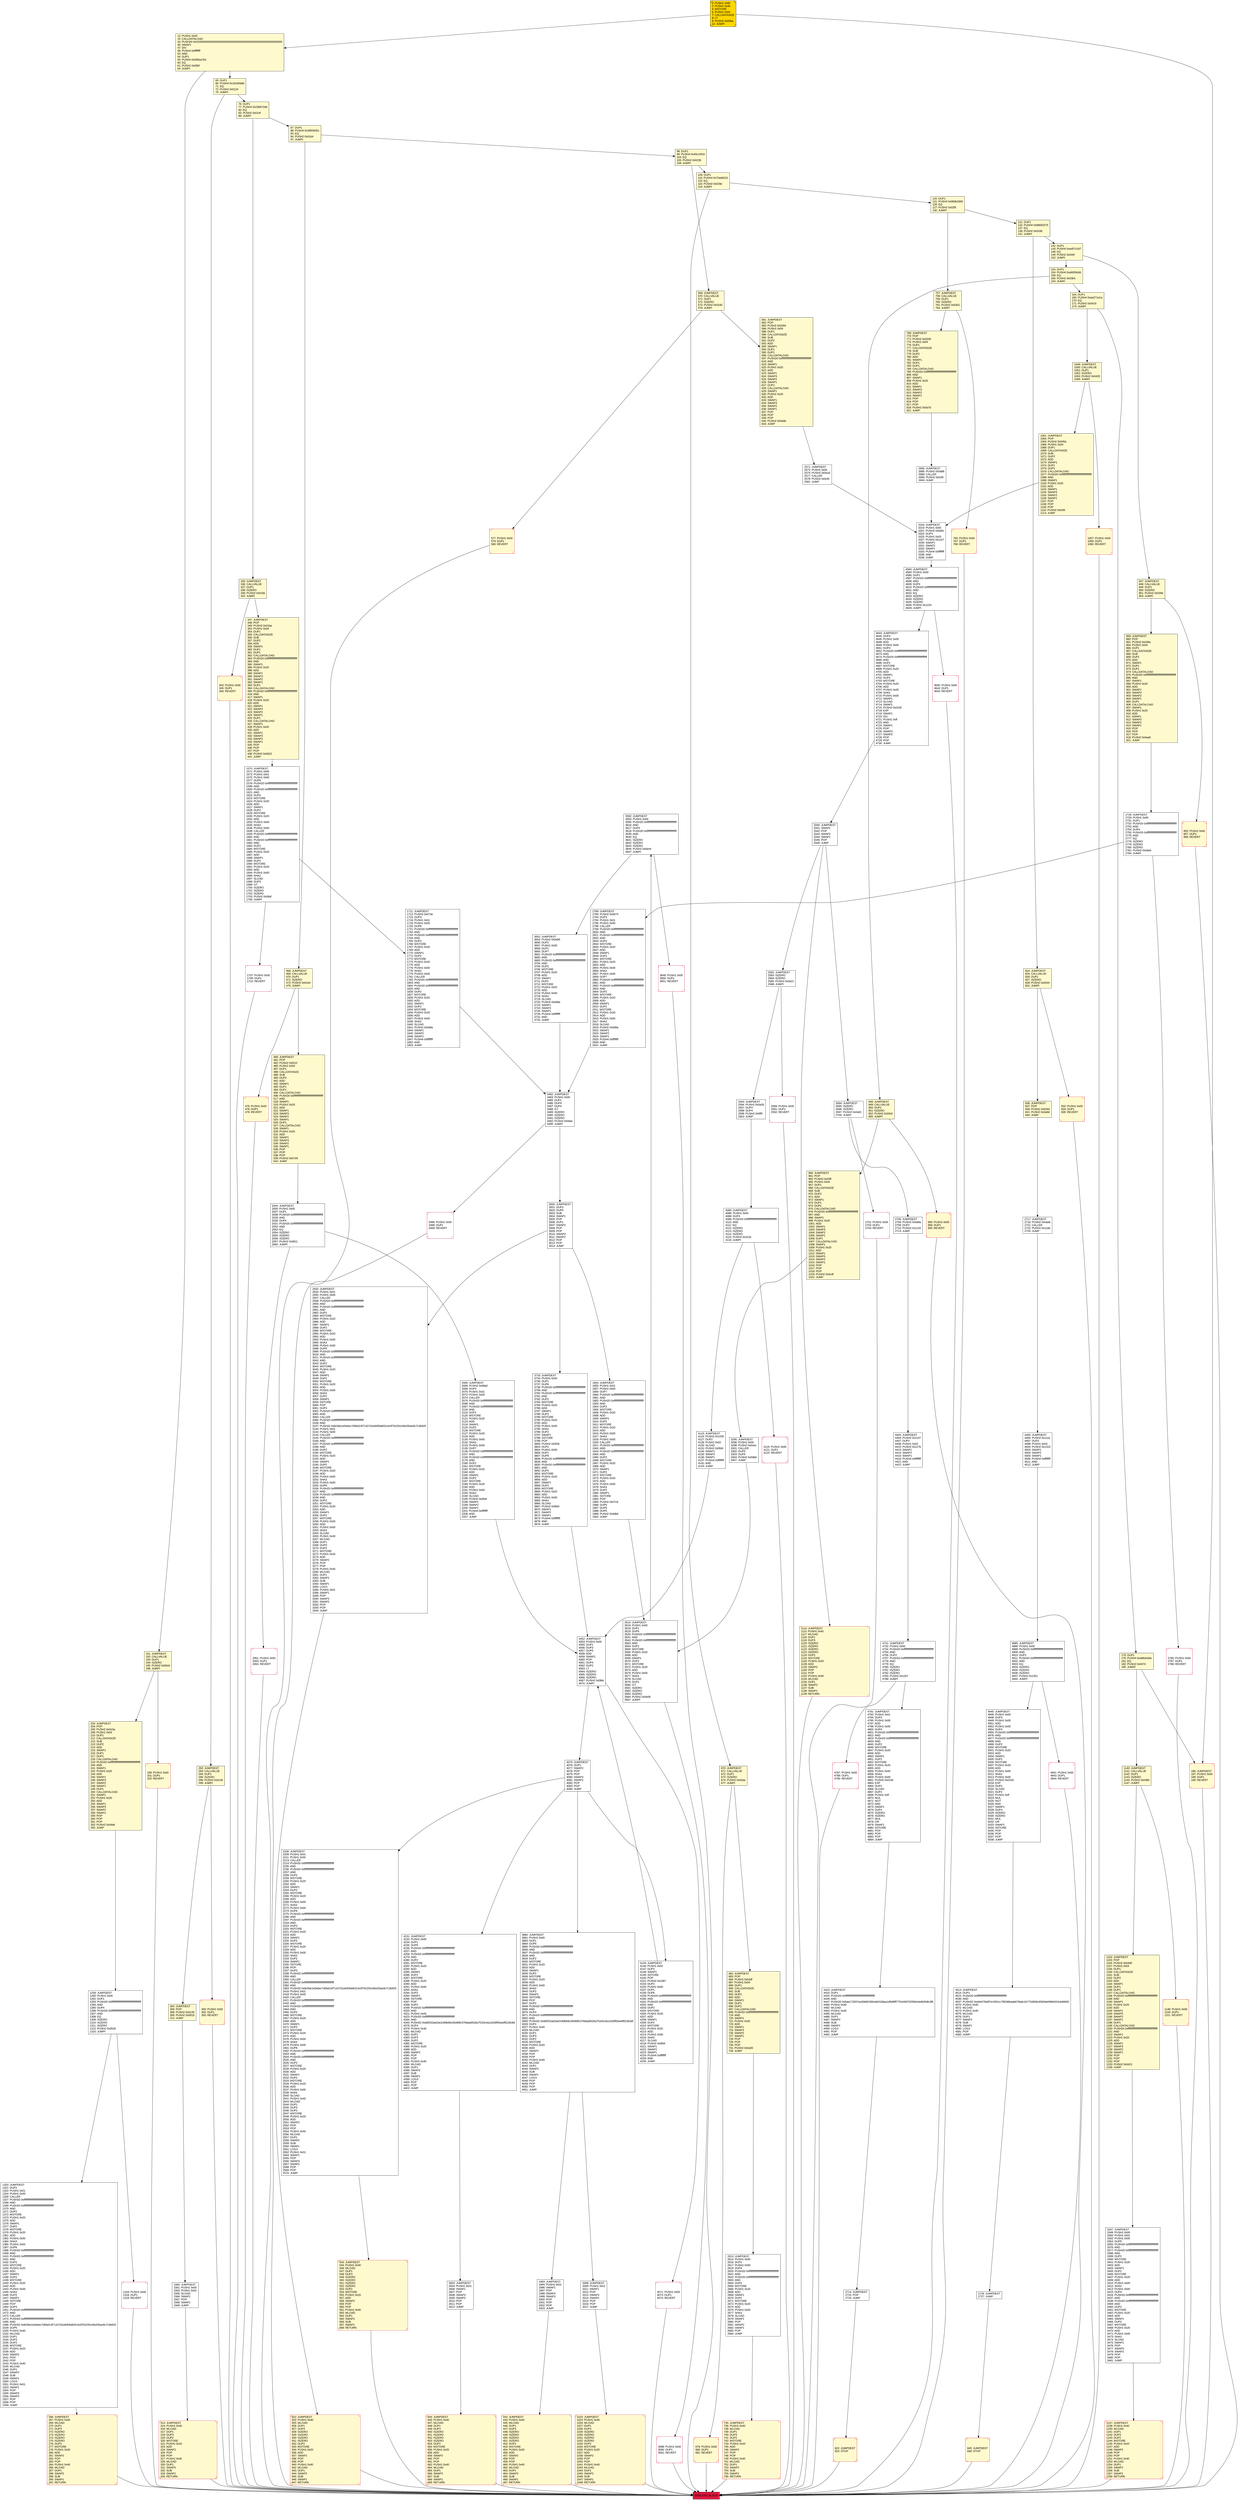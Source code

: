digraph G {
bgcolor=transparent rankdir=UD;
node [shape=box style=filled color=black fillcolor=white fontname=arial fontcolor=black];
3592 [label="3592: JUMPDEST\l3593: PUSH1 0x00\l3595: PUSH20 0xffffffffffffffffffffffffffffffffffffffff\l3616: AND\l3617: DUP3\l3618: PUSH20 0xffffffffffffffffffffffffffffffffffffffff\l3639: AND\l3640: EQ\l3641: ISZERO\l3642: ISZERO\l3643: ISZERO\l3644: PUSH2 0x0e44\l3647: JUMPI\l" ];
4144 [label="4144: JUMPDEST\l4145: PUSH1 0x02\l4147: DUP2\l4148: SWAP1\l4149: SSTORE\l4150: POP\l4151: PUSH2 0x1087\l4154: DUP2\l4155: PUSH1 0x00\l4157: DUP1\l4158: DUP6\l4159: PUSH20 0xffffffffffffffffffffffffffffffffffffffff\l4180: AND\l4181: PUSH20 0xffffffffffffffffffffffffffffffffffffffff\l4202: AND\l4203: DUP2\l4204: MSTORE\l4205: PUSH1 0x20\l4207: ADD\l4208: SWAP1\l4209: DUP2\l4210: MSTORE\l4211: PUSH1 0x20\l4213: ADD\l4214: PUSH1 0x00\l4216: SHA3\l4217: SLOAD\l4218: PUSH2 0x0fd4\l4221: SWAP1\l4222: SWAP2\l4223: SWAP1\l4224: PUSH4 0xffffffff\l4229: AND\l4230: JUMP\l" ];
2004 [label="2004: JUMPDEST\l2005: PUSH1 0x00\l2007: DUP1\l2008: PUSH20 0xffffffffffffffffffffffffffffffffffffffff\l2029: AND\l2030: DUP4\l2031: PUSH20 0xffffffffffffffffffffffffffffffffffffffff\l2052: AND\l2053: EQ\l2054: ISZERO\l2055: ISZERO\l2056: ISZERO\l2057: PUSH2 0x0811\l2060: JUMPI\l" ];
131 [label="131: DUP1\l132: PUSH4 0x98650275\l137: EQ\l138: PUSH2 0x0338\l141: JUMPI\l" fillcolor=lemonchiffon ];
678 [label="678: PUSH1 0x00\l680: DUP1\l681: REVERT\l" fillcolor=lemonchiffon shape=Msquare color=crimson ];
3652 [label="3652: JUMPDEST\l3653: PUSH2 0x0e95\l3656: DUP2\l3657: PUSH1 0x00\l3659: DUP1\l3660: DUP7\l3661: PUSH20 0xffffffffffffffffffffffffffffffffffffffff\l3682: AND\l3683: PUSH20 0xffffffffffffffffffffffffffffffffffffffff\l3704: AND\l3705: DUP2\l3706: MSTORE\l3707: PUSH1 0x20\l3709: ADD\l3710: SWAP1\l3711: DUP2\l3712: MSTORE\l3713: PUSH1 0x20\l3715: ADD\l3716: PUSH1 0x00\l3718: SHA3\l3719: SLOAD\l3720: PUSH2 0x0d9a\l3723: SWAP1\l3724: SWAP2\l3725: SWAP1\l3726: PUSH4 0xffffffff\l3731: AND\l3732: JUMP\l" ];
3496 [label="3496: PUSH1 0x00\l3498: DUP1\l3499: REVERT\l" shape=Msquare color=crimson ];
1707 [label="1707: PUSH1 0x00\l1709: DUP1\l1710: REVERT\l" shape=Msquare color=crimson ];
480 [label="480: JUMPDEST\l481: POP\l482: PUSH2 0x021f\l485: PUSH1 0x04\l487: DUP1\l488: CALLDATASIZE\l489: SUB\l490: DUP2\l491: ADD\l492: SWAP1\l493: DUP1\l494: DUP1\l495: CALLDATALOAD\l496: PUSH20 0xffffffffffffffffffffffffffffffffffffffff\l517: AND\l518: SWAP1\l519: PUSH1 0x20\l521: ADD\l522: SWAP1\l523: SWAP3\l524: SWAP2\l525: SWAP1\l526: DUP1\l527: CALLDATALOAD\l528: SWAP1\l529: PUSH1 0x20\l531: ADD\l532: SWAP1\l533: SWAP3\l534: SWAP2\l535: SWAP1\l536: POP\l537: POP\l538: POP\l539: PUSH2 0x07d4\l542: JUMP\l" fillcolor=lemonchiffon ];
4787 [label="4787: PUSH1 0x00\l4789: DUP1\l4790: REVERT\l" shape=Msquare color=crimson ];
569 [label="569: JUMPDEST\l570: CALLVALUE\l571: DUP1\l572: ISZERO\l573: PUSH2 0x0245\l576: JUMPI\l" fillcolor=lemonchiffon ];
142 [label="142: DUP1\l143: PUSH4 0xa457c2d7\l148: EQ\l149: PUSH2 0x034f\l152: JUMPI\l" fillcolor=lemonchiffon ];
956 [label="956: PUSH1 0x00\l958: DUP1\l959: REVERT\l" fillcolor=lemonchiffon shape=Msquare color=crimson ];
4493 [label="4493: JUMPDEST\l4494: PUSH2 0x11a1\l4497: DUP2\l4498: PUSH1 0x03\l4500: PUSH2 0x1315\l4503: SWAP1\l4504: SWAP2\l4505: SWAP1\l4506: PUSH4 0xffffffff\l4511: AND\l4512: JUMP\l" ];
109 [label="109: DUP1\l110: PUSH4 0x70a08231\l115: EQ\l116: PUSH2 0x029e\l119: JUMPI\l" fillcolor=lemonchiffon ];
543 [label="543: JUMPDEST\l544: PUSH1 0x40\l546: MLOAD\l547: DUP1\l548: DUP3\l549: ISZERO\l550: ISZERO\l551: ISZERO\l552: ISZERO\l553: DUP2\l554: MSTORE\l555: PUSH1 0x20\l557: ADD\l558: SWAP2\l559: POP\l560: POP\l561: PUSH1 0x40\l563: MLOAD\l564: DUP1\l565: SWAP2\l566: SUB\l567: SWAP1\l568: RETURN\l" fillcolor=lemonchiffon shape=Msquare color=crimson ];
4513 [label="4513: JUMPDEST\l4514: DUP1\l4515: PUSH20 0xffffffffffffffffffffffffffffffffffffffff\l4536: AND\l4537: PUSH32 0xe94479a9f7e1952cc78f2d6baab678adc1b772d936c6583def489e524cb66692\l4570: PUSH1 0x40\l4572: MLOAD\l4573: PUSH1 0x40\l4575: MLOAD\l4576: DUP1\l4577: SWAP2\l4578: SUB\l4579: SWAP1\l4580: LOG2\l4581: POP\l4582: JUMP\l" ];
13 [label="13: PUSH1 0x00\l15: CALLDATALOAD\l16: PUSH29 0x0100000000000000000000000000000000000000000000000000000000\l46: SWAP1\l47: DIV\l48: PUSH4 0xffffffff\l53: AND\l54: DUP1\l55: PUSH4 0x095ea7b3\l60: EQ\l61: PUSH2 0x00bf\l64: JUMPI\l" fillcolor=lemonchiffon ];
120 [label="120: DUP1\l121: PUSH4 0x983b2d56\l126: EQ\l127: PUSH2 0x02f5\l130: JUMPI\l" fillcolor=lemonchiffon ];
2701 [label="2701: PUSH1 0x00\l2703: DUP1\l2704: REVERT\l" shape=Msquare color=crimson ];
3295 [label="3295: JUMPDEST\l3296: PUSH1 0x00\l3298: PUSH2 0x0cec\l3301: CALLER\l3302: DUP5\l3303: DUP5\l3304: PUSH2 0x0dbb\l3307: JUMP\l" ];
4731 [label="4731: JUMPDEST\l4732: PUSH1 0x00\l4734: PUSH20 0xffffffffffffffffffffffffffffffffffffffff\l4755: AND\l4756: DUP2\l4757: PUSH20 0xffffffffffffffffffffffffffffffffffffffff\l4778: AND\l4779: EQ\l4780: ISZERO\l4781: ISZERO\l4782: ISZERO\l4783: PUSH2 0x12b7\l4786: JUMPI\l" ];
847 [label="847: JUMPDEST\l848: CALLVALUE\l849: DUP1\l850: ISZERO\l851: PUSH2 0x035b\l854: JUMPI\l" fillcolor=lemonchiffon ];
2065 [label="2065: JUMPDEST\l2066: PUSH2 0x08a0\l2069: DUP3\l2070: PUSH1 0x01\l2072: PUSH1 0x00\l2074: CALLER\l2075: PUSH20 0xffffffffffffffffffffffffffffffffffffffff\l2096: AND\l2097: PUSH20 0xffffffffffffffffffffffffffffffffffffffff\l2118: AND\l2119: DUP2\l2120: MSTORE\l2121: PUSH1 0x20\l2123: ADD\l2124: SWAP1\l2125: DUP2\l2126: MSTORE\l2127: PUSH1 0x20\l2129: ADD\l2130: PUSH1 0x00\l2132: SHA3\l2133: PUSH1 0x00\l2135: DUP7\l2136: PUSH20 0xffffffffffffffffffffffffffffffffffffffff\l2157: AND\l2158: PUSH20 0xffffffffffffffffffffffffffffffffffffffff\l2179: AND\l2180: DUP2\l2181: MSTORE\l2182: PUSH1 0x20\l2184: ADD\l2185: SWAP1\l2186: DUP2\l2187: MSTORE\l2188: PUSH1 0x20\l2190: ADD\l2191: PUSH1 0x00\l2193: SHA3\l2194: SLOAD\l2195: PUSH2 0x0fd4\l2198: SWAP1\l2199: SWAP2\l2200: SWAP1\l2201: PUSH4 0xffffffff\l2206: AND\l2207: JUMP\l" ];
4423 [label="4423: JUMPDEST\l4424: DUP1\l4425: PUSH20 0xffffffffffffffffffffffffffffffffffffffff\l4446: AND\l4447: PUSH32 0x6ae172837ea30b801fbfcdd4108aa1d5bf8ff775444fd70256b44e6bf3dfc3f6\l4480: PUSH1 0x40\l4482: MLOAD\l4483: PUSH1 0x40\l4485: MLOAD\l4486: DUP1\l4487: SWAP2\l4488: SUB\l4489: SWAP1\l4490: LOG2\l4491: POP\l4492: JUMP\l" ];
1140 [label="1140: JUMPDEST\l1141: CALLVALUE\l1142: DUP1\l1143: ISZERO\l1144: PUSH2 0x0480\l1147: JUMPI\l" fillcolor=lemonchiffon ];
1711 [label="1711: JUMPDEST\l1712: PUSH2 0x073e\l1715: DUP3\l1716: PUSH1 0x01\l1718: PUSH1 0x00\l1720: DUP8\l1721: PUSH20 0xffffffffffffffffffffffffffffffffffffffff\l1742: AND\l1743: PUSH20 0xffffffffffffffffffffffffffffffffffffffff\l1764: AND\l1765: DUP2\l1766: MSTORE\l1767: PUSH1 0x20\l1769: ADD\l1770: SWAP1\l1771: DUP2\l1772: MSTORE\l1773: PUSH1 0x20\l1775: ADD\l1776: PUSH1 0x00\l1778: SHA3\l1779: PUSH1 0x00\l1781: CALLER\l1782: PUSH20 0xffffffffffffffffffffffffffffffffffffffff\l1803: AND\l1804: PUSH20 0xffffffffffffffffffffffffffffffffffffffff\l1825: AND\l1826: DUP2\l1827: MSTORE\l1828: PUSH1 0x20\l1830: ADD\l1831: SWAP1\l1832: DUP2\l1833: MSTORE\l1834: PUSH1 0x20\l1836: ADD\l1837: PUSH1 0x00\l1839: SHA3\l1840: SLOAD\l1841: PUSH2 0x0d9a\l1844: SWAP1\l1845: SWAP2\l1846: SWAP1\l1847: PUSH4 0xffffffff\l1852: AND\l1853: JUMP\l" ];
836 [label="836: JUMPDEST\l837: POP\l838: PUSH2 0x034d\l841: PUSH2 0x0a9d\l844: JUMP\l" fillcolor=lemonchiffon ];
266 [label="266: JUMPDEST\l267: PUSH1 0x40\l269: MLOAD\l270: DUP1\l271: DUP3\l272: ISZERO\l273: ISZERO\l274: ISZERO\l275: ISZERO\l276: DUP2\l277: MSTORE\l278: PUSH1 0x20\l280: ADD\l281: SWAP2\l282: POP\l283: POP\l284: PUSH1 0x40\l286: MLOAD\l287: DUP1\l288: SWAP2\l289: SUB\l290: SWAP1\l291: RETURN\l" fillcolor=lemonchiffon shape=Msquare color=crimson ];
581 [label="581: JUMPDEST\l582: POP\l583: PUSH2 0x0284\l586: PUSH1 0x04\l588: DUP1\l589: CALLDATASIZE\l590: SUB\l591: DUP2\l592: ADD\l593: SWAP1\l594: DUP1\l595: DUP1\l596: CALLDATALOAD\l597: PUSH20 0xffffffffffffffffffffffffffffffffffffffff\l618: AND\l619: SWAP1\l620: PUSH1 0x20\l622: ADD\l623: SWAP1\l624: SWAP3\l625: SWAP2\l626: SWAP1\l627: DUP1\l628: CALLDATALOAD\l629: SWAP1\l630: PUSH1 0x20\l632: ADD\l633: SWAP1\l634: SWAP3\l635: SWAP2\l636: SWAP1\l637: POP\l638: POP\l639: POP\l640: PUSH2 0x0a0b\l643: JUMP\l" fillcolor=lemonchiffon ];
76 [label="76: DUP1\l77: PUSH4 0x23b872dd\l82: EQ\l83: PUSH2 0x014f\l86: JUMPI\l" fillcolor=lemonchiffon ];
191 [label="191: JUMPDEST\l192: CALLVALUE\l193: DUP1\l194: ISZERO\l195: PUSH2 0x00cb\l198: JUMPI\l" fillcolor=lemonchiffon ];
4403 [label="4403: JUMPDEST\l4404: PUSH2 0x1147\l4407: DUP2\l4408: PUSH1 0x03\l4410: PUSH2 0x127b\l4413: SWAP1\l4414: SWAP2\l4415: SWAP1\l4416: PUSH4 0xffffffff\l4421: AND\l4422: JUMP\l" ];
2728 [label="2728: JUMPDEST\l2729: PUSH1 0x00\l2731: DUP1\l2732: PUSH20 0xffffffffffffffffffffffffffffffffffffffff\l2753: AND\l2754: DUP4\l2755: PUSH20 0xffffffffffffffffffffffffffffffffffffffff\l2776: AND\l2777: EQ\l2778: ISZERO\l2779: ISZERO\l2780: ISZERO\l2781: PUSH2 0x0ae5\l2784: JUMPI\l" ];
87 [label="87: DUP1\l88: PUSH4 0x39509351\l93: EQ\l94: PUSH2 0x01d4\l97: JUMPI\l" fillcolor=lemonchiffon ];
960 [label="960: JUMPDEST\l961: POP\l962: PUSH2 0x03ff\l965: PUSH1 0x04\l967: DUP1\l968: CALLDATASIZE\l969: SUB\l970: DUP2\l971: ADD\l972: SWAP1\l973: DUP1\l974: DUP1\l975: CALLDATALOAD\l976: PUSH20 0xffffffffffffffffffffffffffffffffffffffff\l997: AND\l998: SWAP1\l999: PUSH1 0x20\l1001: ADD\l1002: SWAP1\l1003: SWAP3\l1004: SWAP2\l1005: SWAP1\l1006: DUP1\l1007: CALLDATALOAD\l1008: SWAP1\l1009: PUSH1 0x20\l1011: ADD\l1012: SWAP1\l1013: SWAP3\l1014: SWAP2\l1015: SWAP1\l1016: POP\l1017: POP\l1018: POP\l1019: PUSH2 0x0cdf\l1022: JUMP\l" fillcolor=lemonchiffon ];
335 [label="335: JUMPDEST\l336: CALLVALUE\l337: DUP1\l338: ISZERO\l339: PUSH2 0x015b\l342: JUMPI\l" fillcolor=lemonchiffon ];
2785 [label="2785: PUSH1 0x00\l2787: DUP1\l2788: REVERT\l" shape=Msquare color=crimson ];
3318 [label="3318: JUMPDEST\l3319: PUSH1 0x00\l3321: PUSH2 0x0d0c\l3324: DUP3\l3325: PUSH1 0x03\l3327: PUSH2 0x11e7\l3330: SWAP1\l3331: SWAP2\l3332: SWAP1\l3333: PUSH4 0xffffffff\l3338: AND\l3339: JUMP\l" ];
4071 [label="4071: PUSH1 0x00\l4073: DUP1\l4074: REVERT\l" shape=Msquare color=crimson ];
824 [label="824: JUMPDEST\l825: CALLVALUE\l826: DUP1\l827: ISZERO\l828: PUSH2 0x0344\l831: JUMPI\l" fillcolor=lemonchiffon ];
3308 [label="3308: JUMPDEST\l3309: PUSH1 0x01\l3311: SWAP1\l3312: POP\l3313: SWAP3\l3314: SWAP2\l3315: POP\l3316: POP\l3317: JUMP\l" ];
948 [label="948: JUMPDEST\l949: CALLVALUE\l950: DUP1\l951: ISZERO\l952: PUSH2 0x03c0\l955: JUMPI\l" fillcolor=lemonchiffon ];
4791 [label="4791: JUMPDEST\l4792: PUSH1 0x01\l4794: DUP3\l4795: PUSH1 0x00\l4797: ADD\l4798: PUSH1 0x00\l4800: DUP4\l4801: PUSH20 0xffffffffffffffffffffffffffffffffffffffff\l4822: AND\l4823: PUSH20 0xffffffffffffffffffffffffffffffffffffffff\l4844: AND\l4845: DUP2\l4846: MSTORE\l4847: PUSH1 0x20\l4849: ADD\l4850: SWAP1\l4851: DUP2\l4852: MSTORE\l4853: PUSH1 0x20\l4855: ADD\l4856: PUSH1 0x00\l4858: SHA3\l4859: PUSH1 0x00\l4861: PUSH2 0x0100\l4864: EXP\l4865: DUP2\l4866: SLOAD\l4867: DUP2\l4868: PUSH1 0xff\l4870: MUL\l4871: NOT\l4872: AND\l4873: SWAP1\l4874: DUP4\l4875: ISZERO\l4876: ISZERO\l4877: MUL\l4878: OR\l4879: SWAP1\l4880: SSTORE\l4881: POP\l4882: POP\l4883: POP\l4884: JUMP\l" ];
2789 [label="2789: JUMPDEST\l2790: PUSH2 0x0b74\l2793: DUP3\l2794: PUSH1 0x01\l2796: PUSH1 0x00\l2798: CALLER\l2799: PUSH20 0xffffffffffffffffffffffffffffffffffffffff\l2820: AND\l2821: PUSH20 0xffffffffffffffffffffffffffffffffffffffff\l2842: AND\l2843: DUP2\l2844: MSTORE\l2845: PUSH1 0x20\l2847: ADD\l2848: SWAP1\l2849: DUP2\l2850: MSTORE\l2851: PUSH1 0x20\l2853: ADD\l2854: PUSH1 0x00\l2856: SHA3\l2857: PUSH1 0x00\l2859: DUP7\l2860: PUSH20 0xffffffffffffffffffffffffffffffffffffffff\l2881: AND\l2882: PUSH20 0xffffffffffffffffffffffffffffffffffffffff\l2903: AND\l2904: DUP2\l2905: MSTORE\l2906: PUSH1 0x20\l2908: ADD\l2909: SWAP1\l2910: DUP2\l2911: MSTORE\l2912: PUSH1 0x20\l2914: ADD\l2915: PUSH1 0x00\l2917: SHA3\l2918: SLOAD\l2919: PUSH2 0x0d9a\l2922: SWAP1\l2923: SWAP2\l2924: SWAP1\l2925: PUSH4 0xffffffff\l2930: AND\l2931: JUMP\l" ];
765 [label="765: PUSH1 0x00\l767: DUP1\l768: REVERT\l" fillcolor=lemonchiffon shape=Msquare color=crimson ];
4123 [label="4123: JUMPDEST\l4124: PUSH2 0x1030\l4127: DUP2\l4128: PUSH1 0x02\l4130: SLOAD\l4131: PUSH2 0x0fd4\l4134: SWAP1\l4135: SWAP2\l4136: SWAP1\l4137: PUSH4 0xffffffff\l4142: AND\l4143: JUMP\l" ];
3482 [label="3482: JUMPDEST\l3483: PUSH1 0x00\l3485: DUP1\l3486: DUP4\l3487: DUP4\l3488: GT\l3489: ISZERO\l3490: ISZERO\l3491: ISZERO\l3492: PUSH2 0x0dac\l3495: JUMPI\l" ];
4085 [label="4085: JUMPDEST\l4086: PUSH1 0x00\l4088: DUP3\l4089: PUSH20 0xffffffffffffffffffffffffffffffffffffffff\l4110: AND\l4111: EQ\l4112: ISZERO\l4113: ISZERO\l4114: ISZERO\l4115: PUSH2 0x101b\l4118: JUMPI\l" ];
2208 [label="2208: JUMPDEST\l2209: PUSH1 0x01\l2211: PUSH1 0x00\l2213: CALLER\l2214: PUSH20 0xffffffffffffffffffffffffffffffffffffffff\l2235: AND\l2236: PUSH20 0xffffffffffffffffffffffffffffffffffffffff\l2257: AND\l2258: DUP2\l2259: MSTORE\l2260: PUSH1 0x20\l2262: ADD\l2263: SWAP1\l2264: DUP2\l2265: MSTORE\l2266: PUSH1 0x20\l2268: ADD\l2269: PUSH1 0x00\l2271: SHA3\l2272: PUSH1 0x00\l2274: DUP6\l2275: PUSH20 0xffffffffffffffffffffffffffffffffffffffff\l2296: AND\l2297: PUSH20 0xffffffffffffffffffffffffffffffffffffffff\l2318: AND\l2319: DUP2\l2320: MSTORE\l2321: PUSH1 0x20\l2323: ADD\l2324: SWAP1\l2325: DUP2\l2326: MSTORE\l2327: PUSH1 0x20\l2329: ADD\l2330: PUSH1 0x00\l2332: SHA3\l2333: DUP2\l2334: SWAP1\l2335: SSTORE\l2336: POP\l2337: DUP3\l2338: PUSH20 0xffffffffffffffffffffffffffffffffffffffff\l2359: AND\l2360: CALLER\l2361: PUSH20 0xffffffffffffffffffffffffffffffffffffffff\l2382: AND\l2383: PUSH32 0x8c5be1e5ebec7d5bd14f71427d1e84f3dd0314c0f7b2291e5b200ac8c7c3b925\l2416: PUSH1 0x01\l2418: PUSH1 0x00\l2420: CALLER\l2421: PUSH20 0xffffffffffffffffffffffffffffffffffffffff\l2442: AND\l2443: PUSH20 0xffffffffffffffffffffffffffffffffffffffff\l2464: AND\l2465: DUP2\l2466: MSTORE\l2467: PUSH1 0x20\l2469: ADD\l2470: SWAP1\l2471: DUP2\l2472: MSTORE\l2473: PUSH1 0x20\l2475: ADD\l2476: PUSH1 0x00\l2478: SHA3\l2479: PUSH1 0x00\l2481: DUP8\l2482: PUSH20 0xffffffffffffffffffffffffffffffffffffffff\l2503: AND\l2504: PUSH20 0xffffffffffffffffffffffffffffffffffffffff\l2525: AND\l2526: DUP2\l2527: MSTORE\l2528: PUSH1 0x20\l2530: ADD\l2531: SWAP1\l2532: DUP2\l2533: MSTORE\l2534: PUSH1 0x20\l2536: ADD\l2537: PUSH1 0x00\l2539: SHA3\l2540: SLOAD\l2541: PUSH1 0x40\l2543: MLOAD\l2544: DUP1\l2545: DUP3\l2546: DUP2\l2547: MSTORE\l2548: PUSH1 0x20\l2550: ADD\l2551: SWAP2\l2552: POP\l2553: POP\l2554: PUSH1 0x40\l2556: MLOAD\l2557: DUP1\l2558: SWAP2\l2559: SUB\l2560: SWAP1\l2561: LOG3\l2562: PUSH1 0x01\l2564: SWAP1\l2565: POP\l2566: SWAP3\l2567: SWAP2\l2568: POP\l2569: POP\l2570: JUMP\l" ];
199 [label="199: PUSH1 0x00\l201: DUP1\l202: REVERT\l" fillcolor=lemonchiffon shape=Msquare color=crimson ];
1114 [label="1114: JUMPDEST\l1115: PUSH1 0x40\l1117: MLOAD\l1118: DUP1\l1119: DUP3\l1120: ISZERO\l1121: ISZERO\l1122: ISZERO\l1123: ISZERO\l1124: DUP2\l1125: MSTORE\l1126: PUSH1 0x20\l1128: ADD\l1129: SWAP2\l1130: POP\l1131: POP\l1132: PUSH1 0x40\l1134: MLOAD\l1135: DUP1\l1136: SWAP2\l1137: SUB\l1138: SWAP1\l1139: RETURN\l" fillcolor=lemonchiffon shape=Msquare color=crimson ];
1237 [label="1237: JUMPDEST\l1238: PUSH1 0x40\l1240: MLOAD\l1241: DUP1\l1242: DUP3\l1243: DUP2\l1244: MSTORE\l1245: PUSH1 0x20\l1247: ADD\l1248: SWAP2\l1249: POP\l1250: POP\l1251: PUSH1 0x40\l1253: MLOAD\l1254: DUP1\l1255: SWAP2\l1256: SUB\l1257: SWAP1\l1258: RETURN\l" fillcolor=lemonchiffon shape=Msquare color=crimson ];
682 [label="682: JUMPDEST\l683: POP\l684: PUSH2 0x02df\l687: PUSH1 0x04\l689: DUP1\l690: CALLDATASIZE\l691: SUB\l692: DUP2\l693: ADD\l694: SWAP1\l695: DUP1\l696: DUP1\l697: CALLDATALOAD\l698: PUSH20 0xffffffffffffffffffffffffffffffffffffffff\l719: AND\l720: SWAP1\l721: PUSH1 0x20\l723: ADD\l724: SWAP1\l725: SWAP3\l726: SWAP2\l727: SWAP1\l728: POP\l729: POP\l730: POP\l731: PUSH2 0x0a35\l734: JUMP\l" fillcolor=lemonchiffon ];
735 [label="735: JUMPDEST\l736: PUSH1 0x40\l738: MLOAD\l739: DUP1\l740: DUP3\l741: DUP2\l742: MSTORE\l743: PUSH1 0x20\l745: ADD\l746: SWAP2\l747: POP\l748: POP\l749: PUSH1 0x40\l751: MLOAD\l752: DUP1\l753: SWAP2\l754: SUB\l755: SWAP1\l756: RETURN\l" fillcolor=lemonchiffon shape=Msquare color=crimson ];
2694 [label="2694: JUMPDEST\l2695: ISZERO\l2696: ISZERO\l2697: PUSH2 0x0a91\l2700: JUMPI\l" ];
3733 [label="3733: JUMPDEST\l3734: PUSH1 0x00\l3736: DUP1\l3737: DUP6\l3738: PUSH20 0xffffffffffffffffffffffffffffffffffffffff\l3759: AND\l3760: PUSH20 0xffffffffffffffffffffffffffffffffffffffff\l3781: AND\l3782: DUP2\l3783: MSTORE\l3784: PUSH1 0x20\l3786: ADD\l3787: SWAP1\l3788: DUP2\l3789: MSTORE\l3790: PUSH1 0x20\l3792: ADD\l3793: PUSH1 0x00\l3795: SHA3\l3796: DUP2\l3797: SWAP1\l3798: SSTORE\l3799: POP\l3800: PUSH2 0x0f28\l3803: DUP2\l3804: PUSH1 0x00\l3806: DUP1\l3807: DUP6\l3808: PUSH20 0xffffffffffffffffffffffffffffffffffffffff\l3829: AND\l3830: PUSH20 0xffffffffffffffffffffffffffffffffffffffff\l3851: AND\l3852: DUP2\l3853: MSTORE\l3854: PUSH1 0x20\l3856: ADD\l3857: SWAP1\l3858: DUP2\l3859: MSTORE\l3860: PUSH1 0x20\l3862: ADD\l3863: PUSH1 0x00\l3865: SHA3\l3866: SLOAD\l3867: PUSH2 0x0fd4\l3870: SWAP1\l3871: SWAP2\l3872: SWAP1\l3873: PUSH4 0xffffffff\l3878: AND\l3879: JUMP\l" ];
4945 [label="4945: JUMPDEST\l4946: PUSH1 0x00\l4948: DUP3\l4949: PUSH1 0x00\l4951: ADD\l4952: PUSH1 0x00\l4954: DUP4\l4955: PUSH20 0xffffffffffffffffffffffffffffffffffffffff\l4976: AND\l4977: PUSH20 0xffffffffffffffffffffffffffffffffffffffff\l4998: AND\l4999: DUP2\l5000: MSTORE\l5001: PUSH1 0x20\l5003: ADD\l5004: SWAP1\l5005: DUP2\l5006: MSTORE\l5007: PUSH1 0x20\l5009: ADD\l5010: PUSH1 0x00\l5012: SHA3\l5013: PUSH1 0x00\l5015: PUSH2 0x0100\l5018: EXP\l5019: DUP2\l5020: SLOAD\l5021: DUP2\l5022: PUSH1 0xff\l5024: MUL\l5025: NOT\l5026: AND\l5027: SWAP1\l5028: DUP4\l5029: ISZERO\l5030: ISZERO\l5031: MUL\l5032: OR\l5033: SWAP1\l5034: SSTORE\l5035: POP\l5036: POP\l5037: POP\l5038: JUMP\l" ];
2571 [label="2571: JUMPDEST\l2572: PUSH1 0x00\l2574: PUSH2 0x0a16\l2577: CALLER\l2578: PUSH2 0x0cf6\l2581: JUMP\l" ];
65 [label="65: DUP1\l66: PUSH4 0x18160ddd\l71: EQ\l72: PUSH2 0x0124\l75: JUMPI\l" fillcolor=lemonchiffon ];
2582 [label="2582: JUMPDEST\l2583: ISZERO\l2584: ISZERO\l2585: PUSH2 0x0a21\l2588: JUMPI\l" ];
4231 [label="4231: JUMPDEST\l4232: PUSH1 0x00\l4234: DUP1\l4235: DUP5\l4236: PUSH20 0xffffffffffffffffffffffffffffffffffffffff\l4257: AND\l4258: PUSH20 0xffffffffffffffffffffffffffffffffffffffff\l4279: AND\l4280: DUP2\l4281: MSTORE\l4282: PUSH1 0x20\l4284: ADD\l4285: SWAP1\l4286: DUP2\l4287: MSTORE\l4288: PUSH1 0x20\l4290: ADD\l4291: PUSH1 0x00\l4293: SHA3\l4294: DUP2\l4295: SWAP1\l4296: SSTORE\l4297: POP\l4298: DUP2\l4299: PUSH20 0xffffffffffffffffffffffffffffffffffffffff\l4320: AND\l4321: PUSH1 0x00\l4323: PUSH20 0xffffffffffffffffffffffffffffffffffffffff\l4344: AND\l4345: PUSH32 0xddf252ad1be2c89b69c2b068fc378daa952ba7f163c4a11628f55a4df523b3ef\l4378: DUP4\l4379: PUSH1 0x40\l4381: MLOAD\l4382: DUP1\l4383: DUP3\l4384: DUP2\l4385: MSTORE\l4386: PUSH1 0x20\l4388: ADD\l4389: SWAP2\l4390: POP\l4391: POP\l4392: PUSH1 0x40\l4394: MLOAD\l4395: DUP1\l4396: SWAP2\l4397: SUB\l4398: SWAP1\l4399: LOG3\l4400: POP\l4401: POP\l4402: JUMP\l" ];
476 [label="476: PUSH1 0x00\l478: DUP1\l479: REVERT\l" fillcolor=lemonchiffon shape=Msquare color=crimson ];
1057 [label="1057: PUSH1 0x00\l1059: DUP1\l1060: REVERT\l" fillcolor=lemonchiffon shape=Msquare color=crimson ];
4052 [label="4052: JUMPDEST\l4053: PUSH1 0x00\l4055: DUP1\l4056: DUP3\l4057: DUP5\l4058: ADD\l4059: SWAP1\l4060: POP\l4061: DUP4\l4062: DUP2\l4063: LT\l4064: ISZERO\l4065: ISZERO\l4066: ISZERO\l4067: PUSH2 0x0feb\l4070: JUMPI\l" ];
2603 [label="2603: JUMPDEST\l2604: PUSH1 0x01\l2606: SWAP1\l2607: POP\l2608: SWAP3\l2609: SWAP2\l2610: POP\l2611: POP\l2612: JUMP\l" ];
4583 [label="4583: JUMPDEST\l4584: PUSH1 0x00\l4586: DUP1\l4587: PUSH20 0xffffffffffffffffffffffffffffffffffffffff\l4608: AND\l4609: DUP3\l4610: PUSH20 0xffffffffffffffffffffffffffffffffffffffff\l4631: AND\l4632: EQ\l4633: ISZERO\l4634: ISZERO\l4635: ISZERO\l4636: PUSH2 0x1224\l4639: JUMPI\l" ];
4640 [label="4640: PUSH1 0x00\l4642: DUP1\l4643: REVERT\l" shape=Msquare color=crimson ];
1316 [label="1316: PUSH1 0x00\l1318: DUP1\l1319: REVERT\l" shape=Msquare color=crimson ];
442 [label="442: JUMPDEST\l443: PUSH1 0x40\l445: MLOAD\l446: DUP1\l447: DUP3\l448: ISZERO\l449: ISZERO\l450: ISZERO\l451: ISZERO\l452: DUP2\l453: MSTORE\l454: PUSH1 0x20\l456: ADD\l457: SWAP2\l458: POP\l459: POP\l460: PUSH1 0x40\l462: MLOAD\l463: DUP1\l464: SWAP2\l465: SUB\l466: SWAP1\l467: RETURN\l" fillcolor=lemonchiffon shape=Msquare color=crimson ];
4075 [label="4075: JUMPDEST\l4076: DUP1\l4077: SWAP2\l4078: POP\l4079: POP\l4080: SWAP3\l4081: SWAP2\l4082: POP\l4083: POP\l4084: JUMP\l" ];
769 [label="769: JUMPDEST\l770: POP\l771: PUSH2 0x0336\l774: PUSH1 0x04\l776: DUP1\l777: CALLDATASIZE\l778: SUB\l779: DUP2\l780: ADD\l781: SWAP1\l782: DUP1\l783: DUP1\l784: CALLDATALOAD\l785: PUSH20 0xffffffffffffffffffffffffffffffffffffffff\l806: AND\l807: SWAP1\l808: PUSH1 0x20\l810: ADD\l811: SWAP1\l812: SWAP3\l813: SWAP2\l814: SWAP1\l815: POP\l816: POP\l817: POP\l818: PUSH2 0x0a7d\l821: JUMP\l" fillcolor=lemonchiffon ];
313 [label="313: JUMPDEST\l314: PUSH1 0x40\l316: MLOAD\l317: DUP1\l318: DUP3\l319: DUP2\l320: MSTORE\l321: PUSH1 0x20\l323: ADD\l324: SWAP2\l325: POP\l326: POP\l327: PUSH1 0x40\l329: MLOAD\l330: DUP1\l331: SWAP2\l332: SUB\l333: SWAP1\l334: RETURN\l" fillcolor=lemonchiffon shape=Msquare color=crimson ];
670 [label="670: JUMPDEST\l671: CALLVALUE\l672: DUP1\l673: ISZERO\l674: PUSH2 0x02aa\l677: JUMPI\l" fillcolor=lemonchiffon ];
1061 [label="1061: JUMPDEST\l1062: POP\l1063: PUSH2 0x045a\l1066: PUSH1 0x04\l1068: DUP1\l1069: CALLDATASIZE\l1070: SUB\l1071: DUP2\l1072: ADD\l1073: SWAP1\l1074: DUP1\l1075: DUP1\l1076: CALLDATALOAD\l1077: PUSH20 0xffffffffffffffffffffffffffffffffffffffff\l1098: AND\l1099: SWAP1\l1100: PUSH1 0x20\l1102: ADD\l1103: SWAP1\l1104: SWAP3\l1105: SWAP2\l1106: SWAP1\l1107: POP\l1108: POP\l1109: POP\l1110: PUSH2 0x0cf6\l1113: JUMP\l" fillcolor=lemonchiffon ];
300 [label="300: PUSH1 0x00\l302: DUP1\l303: REVERT\l" fillcolor=lemonchiffon shape=Msquare color=crimson ];
859 [label="859: JUMPDEST\l860: POP\l861: PUSH2 0x039a\l864: PUSH1 0x04\l866: DUP1\l867: CALLDATASIZE\l868: SUB\l869: DUP2\l870: ADD\l871: SWAP1\l872: DUP1\l873: DUP1\l874: CALLDATALOAD\l875: PUSH20 0xffffffffffffffffffffffffffffffffffffffff\l896: AND\l897: SWAP1\l898: PUSH1 0x20\l900: ADD\l901: SWAP1\l902: SWAP3\l903: SWAP2\l904: SWAP1\l905: DUP1\l906: CALLDATALOAD\l907: SWAP1\l908: PUSH1 0x20\l910: ADD\l911: SWAP1\l912: SWAP3\l913: SWAP2\l914: SWAP1\l915: POP\l916: POP\l917: POP\l918: PUSH2 0x0aa8\l921: JUMP\l" fillcolor=lemonchiffon ];
2726 [label="2726: JUMPDEST\l2727: JUMP\l" ];
4885 [label="4885: JUMPDEST\l4886: PUSH1 0x00\l4888: PUSH20 0xffffffffffffffffffffffffffffffffffffffff\l4909: AND\l4910: DUP2\l4911: PUSH20 0xffffffffffffffffffffffffffffffffffffffff\l4932: AND\l4933: EQ\l4934: ISZERO\l4935: ISZERO\l4936: ISZERO\l4937: PUSH2 0x1351\l4940: JUMPI\l" ];
3347 [label="3347: JUMPDEST\l3348: PUSH1 0x00\l3350: PUSH1 0x01\l3352: PUSH1 0x00\l3354: DUP5\l3355: PUSH20 0xffffffffffffffffffffffffffffffffffffffff\l3376: AND\l3377: PUSH20 0xffffffffffffffffffffffffffffffffffffffff\l3398: AND\l3399: DUP2\l3400: MSTORE\l3401: PUSH1 0x20\l3403: ADD\l3404: SWAP1\l3405: DUP2\l3406: MSTORE\l3407: PUSH1 0x20\l3409: ADD\l3410: PUSH1 0x00\l3412: SHA3\l3413: PUSH1 0x00\l3415: DUP4\l3416: PUSH20 0xffffffffffffffffffffffffffffffffffffffff\l3437: AND\l3438: PUSH20 0xffffffffffffffffffffffffffffffffffffffff\l3459: AND\l3460: DUP2\l3461: MSTORE\l3462: PUSH1 0x20\l3464: ADD\l3465: SWAP1\l3466: DUP2\l3467: MSTORE\l3468: PUSH1 0x20\l3470: ADD\l3471: PUSH1 0x00\l3473: SHA3\l3474: SLOAD\l3475: SWAP1\l3476: POP\l3477: SWAP3\l3478: SWAP2\l3479: POP\l3480: POP\l3481: JUMP\l" ];
2613 [label="2613: JUMPDEST\l2614: PUSH1 0x00\l2616: DUP1\l2617: PUSH1 0x00\l2619: DUP4\l2620: PUSH20 0xffffffffffffffffffffffffffffffffffffffff\l2641: AND\l2642: PUSH20 0xffffffffffffffffffffffffffffffffffffffff\l2663: AND\l2664: DUP2\l2665: MSTORE\l2666: PUSH1 0x20\l2668: ADD\l2669: SWAP1\l2670: DUP2\l2671: MSTORE\l2672: PUSH1 0x20\l2674: ADD\l2675: PUSH1 0x00\l2677: SHA3\l2678: SLOAD\l2679: SWAP1\l2680: POP\l2681: SWAP2\l2682: SWAP1\l2683: POP\l2684: JUMP\l" ];
98 [label="98: DUP1\l99: PUSH4 0x40c10f19\l104: EQ\l105: PUSH2 0x0239\l108: JUMPI\l" fillcolor=lemonchiffon ];
822 [label="822: JUMPDEST\l823: STOP\l" fillcolor=lemonchiffon shape=Msquare color=crimson ];
3500 [label="3500: JUMPDEST\l3501: DUP3\l3502: DUP5\l3503: SUB\l3504: SWAP1\l3505: POP\l3506: DUP1\l3507: SWAP2\l3508: POP\l3509: POP\l3510: SWAP3\l3511: SWAP2\l3512: POP\l3513: POP\l3514: JUMP\l" ];
3588 [label="3588: PUSH1 0x00\l3590: DUP1\l3591: REVERT\l" shape=Msquare color=crimson ];
922 [label="922: JUMPDEST\l923: PUSH1 0x40\l925: MLOAD\l926: DUP1\l927: DUP3\l928: ISZERO\l929: ISZERO\l930: ISZERO\l931: ISZERO\l932: DUP2\l933: MSTORE\l934: PUSH1 0x20\l936: ADD\l937: SWAP2\l938: POP\l939: POP\l940: PUSH1 0x40\l942: MLOAD\l943: DUP1\l944: SWAP2\l945: SUB\l946: SWAP1\l947: RETURN\l" fillcolor=lemonchiffon shape=Msquare color=crimson ];
3340 [label="3340: JUMPDEST\l3341: SWAP1\l3342: POP\l3343: SWAP2\l3344: SWAP1\l3345: POP\l3346: JUMP\l" ];
1320 [label="1320: JUMPDEST\l1321: DUP2\l1322: PUSH1 0x01\l1324: PUSH1 0x00\l1326: CALLER\l1327: PUSH20 0xffffffffffffffffffffffffffffffffffffffff\l1348: AND\l1349: PUSH20 0xffffffffffffffffffffffffffffffffffffffff\l1370: AND\l1371: DUP2\l1372: MSTORE\l1373: PUSH1 0x20\l1375: ADD\l1376: SWAP1\l1377: DUP2\l1378: MSTORE\l1379: PUSH1 0x20\l1381: ADD\l1382: PUSH1 0x00\l1384: SHA3\l1385: PUSH1 0x00\l1387: DUP6\l1388: PUSH20 0xffffffffffffffffffffffffffffffffffffffff\l1409: AND\l1410: PUSH20 0xffffffffffffffffffffffffffffffffffffffff\l1431: AND\l1432: DUP2\l1433: MSTORE\l1434: PUSH1 0x20\l1436: ADD\l1437: SWAP1\l1438: DUP2\l1439: MSTORE\l1440: PUSH1 0x20\l1442: ADD\l1443: PUSH1 0x00\l1445: SHA3\l1446: DUP2\l1447: SWAP1\l1448: SSTORE\l1449: POP\l1450: DUP3\l1451: PUSH20 0xffffffffffffffffffffffffffffffffffffffff\l1472: AND\l1473: CALLER\l1474: PUSH20 0xffffffffffffffffffffffffffffffffffffffff\l1495: AND\l1496: PUSH32 0x8c5be1e5ebec7d5bd14f71427d1e84f3dd0314c0f7b2291e5b200ac8c7c3b925\l1529: DUP5\l1530: PUSH1 0x40\l1532: MLOAD\l1533: DUP1\l1534: DUP3\l1535: DUP2\l1536: MSTORE\l1537: PUSH1 0x20\l1539: ADD\l1540: SWAP2\l1541: POP\l1542: POP\l1543: PUSH1 0x40\l1545: MLOAD\l1546: DUP1\l1547: SWAP2\l1548: SUB\l1549: SWAP1\l1550: LOG3\l1551: PUSH1 0x01\l1553: SWAP1\l1554: POP\l1555: SWAP3\l1556: SWAP2\l1557: POP\l1558: POP\l1559: JUMP\l" ];
0 [label="0: PUSH1 0x80\l2: PUSH1 0x40\l4: MSTORE\l5: PUSH1 0x04\l7: CALLDATASIZE\l8: LT\l9: PUSH2 0x00ba\l12: JUMPI\l" fillcolor=lemonchiffon shape=Msquare fillcolor=gold ];
2061 [label="2061: PUSH1 0x00\l2063: DUP1\l2064: REVERT\l" shape=Msquare color=crimson ];
5039 [label="5039: EXIT BLOCK\l" fillcolor=crimson ];
1854 [label="1854: JUMPDEST\l1855: PUSH1 0x01\l1857: PUSH1 0x00\l1859: DUP7\l1860: PUSH20 0xffffffffffffffffffffffffffffffffffffffff\l1881: AND\l1882: PUSH20 0xffffffffffffffffffffffffffffffffffffffff\l1903: AND\l1904: DUP2\l1905: MSTORE\l1906: PUSH1 0x20\l1908: ADD\l1909: SWAP1\l1910: DUP2\l1911: MSTORE\l1912: PUSH1 0x20\l1914: ADD\l1915: PUSH1 0x00\l1917: SHA3\l1918: PUSH1 0x00\l1920: CALLER\l1921: PUSH20 0xffffffffffffffffffffffffffffffffffffffff\l1942: AND\l1943: PUSH20 0xffffffffffffffffffffffffffffffffffffffff\l1964: AND\l1965: DUP2\l1966: MSTORE\l1967: PUSH1 0x20\l1969: ADD\l1970: SWAP1\l1971: DUP2\l1972: MSTORE\l1973: PUSH1 0x20\l1975: ADD\l1976: PUSH1 0x00\l1978: SHA3\l1979: DUP2\l1980: SWAP1\l1981: SSTORE\l1982: POP\l1983: PUSH2 0x07c9\l1986: DUP5\l1987: DUP5\l1988: DUP5\l1989: PUSH2 0x0dbb\l1992: JUMP\l" ];
2932 [label="2932: JUMPDEST\l2933: PUSH1 0x01\l2935: PUSH1 0x00\l2937: CALLER\l2938: PUSH20 0xffffffffffffffffffffffffffffffffffffffff\l2959: AND\l2960: PUSH20 0xffffffffffffffffffffffffffffffffffffffff\l2981: AND\l2982: DUP2\l2983: MSTORE\l2984: PUSH1 0x20\l2986: ADD\l2987: SWAP1\l2988: DUP2\l2989: MSTORE\l2990: PUSH1 0x20\l2992: ADD\l2993: PUSH1 0x00\l2995: SHA3\l2996: PUSH1 0x00\l2998: DUP6\l2999: PUSH20 0xffffffffffffffffffffffffffffffffffffffff\l3020: AND\l3021: PUSH20 0xffffffffffffffffffffffffffffffffffffffff\l3042: AND\l3043: DUP2\l3044: MSTORE\l3045: PUSH1 0x20\l3047: ADD\l3048: SWAP1\l3049: DUP2\l3050: MSTORE\l3051: PUSH1 0x20\l3053: ADD\l3054: PUSH1 0x00\l3056: SHA3\l3057: DUP2\l3058: SWAP1\l3059: SSTORE\l3060: POP\l3061: DUP3\l3062: PUSH20 0xffffffffffffffffffffffffffffffffffffffff\l3083: AND\l3084: CALLER\l3085: PUSH20 0xffffffffffffffffffffffffffffffffffffffff\l3106: AND\l3107: PUSH32 0x8c5be1e5ebec7d5bd14f71427d1e84f3dd0314c0f7b2291e5b200ac8c7c3b925\l3140: PUSH1 0x01\l3142: PUSH1 0x00\l3144: CALLER\l3145: PUSH20 0xffffffffffffffffffffffffffffffffffffffff\l3166: AND\l3167: PUSH20 0xffffffffffffffffffffffffffffffffffffffff\l3188: AND\l3189: DUP2\l3190: MSTORE\l3191: PUSH1 0x20\l3193: ADD\l3194: SWAP1\l3195: DUP2\l3196: MSTORE\l3197: PUSH1 0x20\l3199: ADD\l3200: PUSH1 0x00\l3202: SHA3\l3203: PUSH1 0x00\l3205: DUP8\l3206: PUSH20 0xffffffffffffffffffffffffffffffffffffffff\l3227: AND\l3228: PUSH20 0xffffffffffffffffffffffffffffffffffffffff\l3249: AND\l3250: DUP2\l3251: MSTORE\l3252: PUSH1 0x20\l3254: ADD\l3255: SWAP1\l3256: DUP2\l3257: MSTORE\l3258: PUSH1 0x20\l3260: ADD\l3261: PUSH1 0x00\l3263: SHA3\l3264: SLOAD\l3265: PUSH1 0x40\l3267: MLOAD\l3268: DUP1\l3269: DUP3\l3270: DUP2\l3271: MSTORE\l3272: PUSH1 0x20\l3274: ADD\l3275: SWAP2\l3276: POP\l3277: POP\l3278: PUSH1 0x40\l3280: MLOAD\l3281: DUP1\l3282: SWAP2\l3283: SUB\l3284: SWAP1\l3285: LOG3\l3286: PUSH1 0x01\l3288: SWAP1\l3289: POP\l3290: SWAP3\l3291: SWAP2\l3292: POP\l3293: POP\l3294: JUMP\l" ];
4119 [label="4119: PUSH1 0x00\l4121: DUP1\l4122: REVERT\l" shape=Msquare color=crimson ];
644 [label="644: JUMPDEST\l645: PUSH1 0x40\l647: MLOAD\l648: DUP1\l649: DUP3\l650: ISZERO\l651: ISZERO\l652: ISZERO\l653: ISZERO\l654: DUP2\l655: MSTORE\l656: PUSH1 0x20\l658: ADD\l659: SWAP2\l660: POP\l661: POP\l662: PUSH1 0x40\l664: MLOAD\l665: DUP1\l666: SWAP2\l667: SUB\l668: SWAP1\l669: RETURN\l" fillcolor=lemonchiffon shape=Msquare color=crimson ];
2589 [label="2589: PUSH1 0x00\l2591: DUP1\l2592: REVERT\l" shape=Msquare color=crimson ];
4644 [label="4644: JUMPDEST\l4645: DUP3\l4646: PUSH1 0x00\l4648: ADD\l4649: PUSH1 0x00\l4651: DUP4\l4652: PUSH20 0xffffffffffffffffffffffffffffffffffffffff\l4673: AND\l4674: PUSH20 0xffffffffffffffffffffffffffffffffffffffff\l4695: AND\l4696: DUP2\l4697: MSTORE\l4698: PUSH1 0x20\l4700: ADD\l4701: SWAP1\l4702: DUP2\l4703: MSTORE\l4704: PUSH1 0x20\l4706: ADD\l4707: PUSH1 0x00\l4709: SHA3\l4710: PUSH1 0x00\l4712: SWAP1\l4713: SLOAD\l4714: SWAP1\l4715: PUSH2 0x0100\l4718: EXP\l4719: SWAP1\l4720: DIV\l4721: PUSH1 0xff\l4723: AND\l4724: SWAP1\l4725: POP\l4726: SWAP3\l4727: SWAP2\l4728: POP\l4729: POP\l4730: JUMP\l" ];
2714 [label="2714: JUMPDEST\l2715: POP\l2716: JUMP\l" ];
186 [label="186: JUMPDEST\l187: PUSH1 0x00\l189: DUP1\l190: REVERT\l" fillcolor=lemonchiffon shape=Msquare color=crimson ];
175 [label="175: DUP1\l176: PUSH4 0xdd62ed3e\l181: EQ\l182: PUSH2 0x0474\l185: JUMPI\l" fillcolor=lemonchiffon ];
1259 [label="1259: JUMPDEST\l1260: PUSH1 0x00\l1262: DUP1\l1263: PUSH20 0xffffffffffffffffffffffffffffffffffffffff\l1284: AND\l1285: DUP4\l1286: PUSH20 0xffffffffffffffffffffffffffffffffffffffff\l1307: AND\l1308: EQ\l1309: ISZERO\l1310: ISZERO\l1311: ISZERO\l1312: PUSH2 0x0528\l1315: JUMPI\l" ];
203 [label="203: JUMPDEST\l204: POP\l205: PUSH2 0x010a\l208: PUSH1 0x04\l210: DUP1\l211: CALLDATASIZE\l212: SUB\l213: DUP2\l214: ADD\l215: SWAP1\l216: DUP1\l217: DUP1\l218: CALLDATALOAD\l219: PUSH20 0xffffffffffffffffffffffffffffffffffffffff\l240: AND\l241: SWAP1\l242: PUSH1 0x20\l244: ADD\l245: SWAP1\l246: SWAP3\l247: SWAP2\l248: SWAP1\l249: DUP1\l250: CALLDATALOAD\l251: SWAP1\l252: PUSH1 0x20\l254: ADD\l255: SWAP1\l256: SWAP3\l257: SWAP2\l258: SWAP1\l259: POP\l260: POP\l261: POP\l262: PUSH2 0x04eb\l265: JUMP\l" fillcolor=lemonchiffon ];
347 [label="347: JUMPDEST\l348: POP\l349: PUSH2 0x01ba\l352: PUSH1 0x04\l354: DUP1\l355: CALLDATASIZE\l356: SUB\l357: DUP2\l358: ADD\l359: SWAP1\l360: DUP1\l361: DUP1\l362: CALLDATALOAD\l363: PUSH20 0xffffffffffffffffffffffffffffffffffffffff\l384: AND\l385: SWAP1\l386: PUSH1 0x20\l388: ADD\l389: SWAP1\l390: SWAP3\l391: SWAP2\l392: SWAP1\l393: DUP1\l394: CALLDATALOAD\l395: PUSH20 0xffffffffffffffffffffffffffffffffffffffff\l416: AND\l417: SWAP1\l418: PUSH1 0x20\l420: ADD\l421: SWAP1\l422: SWAP3\l423: SWAP2\l424: SWAP1\l425: DUP1\l426: CALLDATALOAD\l427: SWAP1\l428: PUSH1 0x20\l430: ADD\l431: SWAP1\l432: SWAP3\l433: SWAP2\l434: SWAP1\l435: POP\l436: POP\l437: POP\l438: PUSH2 0x0622\l441: JUMP\l" fillcolor=lemonchiffon ];
1023 [label="1023: JUMPDEST\l1024: PUSH1 0x40\l1026: MLOAD\l1027: DUP1\l1028: DUP3\l1029: ISZERO\l1030: ISZERO\l1031: ISZERO\l1032: ISZERO\l1033: DUP2\l1034: MSTORE\l1035: PUSH1 0x20\l1037: ADD\l1038: SWAP2\l1039: POP\l1040: POP\l1041: PUSH1 0x40\l1043: MLOAD\l1044: DUP1\l1045: SWAP2\l1046: SUB\l1047: SWAP1\l1048: RETURN\l" fillcolor=lemonchiffon shape=Msquare color=crimson ];
468 [label="468: JUMPDEST\l469: CALLVALUE\l470: DUP1\l471: ISZERO\l472: PUSH2 0x01e0\l475: JUMPI\l" fillcolor=lemonchiffon ];
304 [label="304: JUMPDEST\l305: POP\l306: PUSH2 0x0139\l309: PUSH2 0x0618\l312: JUMP\l" fillcolor=lemonchiffon ];
757 [label="757: JUMPDEST\l758: CALLVALUE\l759: DUP1\l760: ISZERO\l761: PUSH2 0x0301\l764: JUMPI\l" fillcolor=lemonchiffon ];
1993 [label="1993: JUMPDEST\l1994: PUSH1 0x01\l1996: SWAP1\l1997: POP\l1998: SWAP4\l1999: SWAP3\l2000: POP\l2001: POP\l2002: POP\l2003: JUMP\l" ];
1570 [label="1570: JUMPDEST\l1571: PUSH1 0x00\l1573: PUSH1 0x01\l1575: PUSH1 0x00\l1577: DUP6\l1578: PUSH20 0xffffffffffffffffffffffffffffffffffffffff\l1599: AND\l1600: PUSH20 0xffffffffffffffffffffffffffffffffffffffff\l1621: AND\l1622: DUP2\l1623: MSTORE\l1624: PUSH1 0x20\l1626: ADD\l1627: SWAP1\l1628: DUP2\l1629: MSTORE\l1630: PUSH1 0x20\l1632: ADD\l1633: PUSH1 0x00\l1635: SHA3\l1636: PUSH1 0x00\l1638: CALLER\l1639: PUSH20 0xffffffffffffffffffffffffffffffffffffffff\l1660: AND\l1661: PUSH20 0xffffffffffffffffffffffffffffffffffffffff\l1682: AND\l1683: DUP2\l1684: MSTORE\l1685: PUSH1 0x20\l1687: ADD\l1688: SWAP1\l1689: DUP2\l1690: MSTORE\l1691: PUSH1 0x20\l1693: ADD\l1694: PUSH1 0x00\l1696: SHA3\l1697: SLOAD\l1698: DUP3\l1699: GT\l1700: ISZERO\l1701: ISZERO\l1702: ISZERO\l1703: PUSH2 0x06af\l1706: JUMPI\l" ];
1560 [label="1560: JUMPDEST\l1561: PUSH1 0x00\l1563: PUSH1 0x02\l1565: SLOAD\l1566: SWAP1\l1567: POP\l1568: SWAP1\l1569: JUMP\l" ];
1152 [label="1152: JUMPDEST\l1153: POP\l1154: PUSH2 0x04d5\l1157: PUSH1 0x04\l1159: DUP1\l1160: CALLDATASIZE\l1161: SUB\l1162: DUP2\l1163: ADD\l1164: SWAP1\l1165: DUP1\l1166: DUP1\l1167: CALLDATALOAD\l1168: PUSH20 0xffffffffffffffffffffffffffffffffffffffff\l1189: AND\l1190: SWAP1\l1191: PUSH1 0x20\l1193: ADD\l1194: SWAP1\l1195: SWAP3\l1196: SWAP2\l1197: SWAP1\l1198: DUP1\l1199: CALLDATALOAD\l1200: PUSH20 0xffffffffffffffffffffffffffffffffffffffff\l1221: AND\l1222: SWAP1\l1223: PUSH1 0x20\l1225: ADD\l1226: SWAP1\l1227: SWAP3\l1228: SWAP2\l1229: SWAP1\l1230: POP\l1231: POP\l1232: POP\l1233: PUSH2 0x0d13\l1236: JUMP\l" fillcolor=lemonchiffon ];
1049 [label="1049: JUMPDEST\l1050: CALLVALUE\l1051: DUP1\l1052: ISZERO\l1053: PUSH2 0x0425\l1056: JUMPI\l" fillcolor=lemonchiffon ];
2705 [label="2705: JUMPDEST\l2706: PUSH2 0x0a9a\l2709: DUP2\l2710: PUSH2 0x1133\l2713: JUMP\l" ];
292 [label="292: JUMPDEST\l293: CALLVALUE\l294: DUP1\l295: ISZERO\l296: PUSH2 0x0130\l299: JUMPI\l" fillcolor=lemonchiffon ];
845 [label="845: JUMPDEST\l846: STOP\l" fillcolor=lemonchiffon shape=Msquare color=crimson ];
1148 [label="1148: PUSH1 0x00\l1150: DUP1\l1151: REVERT\l" fillcolor=lemonchiffon shape=Msquare color=crimson ];
577 [label="577: PUSH1 0x00\l579: DUP1\l580: REVERT\l" fillcolor=lemonchiffon shape=Msquare color=crimson ];
153 [label="153: DUP1\l154: PUSH4 0xa9059cbb\l159: EQ\l160: PUSH2 0x03b4\l163: JUMPI\l" fillcolor=lemonchiffon ];
832 [label="832: PUSH1 0x00\l834: DUP1\l835: REVERT\l" fillcolor=lemonchiffon shape=Msquare color=crimson ];
3648 [label="3648: PUSH1 0x00\l3650: DUP1\l3651: REVERT\l" shape=Msquare color=crimson ];
3515 [label="3515: JUMPDEST\l3516: PUSH1 0x00\l3518: DUP1\l3519: DUP5\l3520: PUSH20 0xffffffffffffffffffffffffffffffffffffffff\l3541: AND\l3542: PUSH20 0xffffffffffffffffffffffffffffffffffffffff\l3563: AND\l3564: DUP2\l3565: MSTORE\l3566: PUSH1 0x20\l3568: ADD\l3569: SWAP1\l3570: DUP2\l3571: MSTORE\l3572: PUSH1 0x20\l3574: ADD\l3575: PUSH1 0x00\l3577: SHA3\l3578: SLOAD\l3579: DUP2\l3580: GT\l3581: ISZERO\l3582: ISZERO\l3583: ISZERO\l3584: PUSH2 0x0e08\l3587: JUMPI\l" ];
4941 [label="4941: PUSH1 0x00\l4943: DUP1\l4944: REVERT\l" shape=Msquare color=crimson ];
2717 [label="2717: JUMPDEST\l2718: PUSH2 0x0aa6\l2721: CALLER\l2722: PUSH2 0x118d\l2725: JUMP\l" ];
3880 [label="3880: JUMPDEST\l3881: PUSH1 0x00\l3883: DUP1\l3884: DUP5\l3885: PUSH20 0xffffffffffffffffffffffffffffffffffffffff\l3906: AND\l3907: PUSH20 0xffffffffffffffffffffffffffffffffffffffff\l3928: AND\l3929: DUP2\l3930: MSTORE\l3931: PUSH1 0x20\l3933: ADD\l3934: SWAP1\l3935: DUP2\l3936: MSTORE\l3937: PUSH1 0x20\l3939: ADD\l3940: PUSH1 0x00\l3942: SHA3\l3943: DUP2\l3944: SWAP1\l3945: SSTORE\l3946: POP\l3947: DUP2\l3948: PUSH20 0xffffffffffffffffffffffffffffffffffffffff\l3969: AND\l3970: DUP4\l3971: PUSH20 0xffffffffffffffffffffffffffffffffffffffff\l3992: AND\l3993: PUSH32 0xddf252ad1be2c89b69c2b068fc378daa952ba7f163c4a11628f55a4df523b3ef\l4026: DUP4\l4027: PUSH1 0x40\l4029: MLOAD\l4030: DUP1\l4031: DUP3\l4032: DUP2\l4033: MSTORE\l4034: PUSH1 0x20\l4036: ADD\l4037: SWAP2\l4038: POP\l4039: POP\l4040: PUSH1 0x40\l4042: MLOAD\l4043: DUP1\l4044: SWAP2\l4045: SUB\l4046: SWAP1\l4047: LOG3\l4048: POP\l4049: POP\l4050: POP\l4051: JUMP\l" ];
164 [label="164: DUP1\l165: PUSH4 0xaa271e1a\l170: EQ\l171: PUSH2 0x0419\l174: JUMPI\l" fillcolor=lemonchiffon ];
343 [label="343: PUSH1 0x00\l345: DUP1\l346: REVERT\l" fillcolor=lemonchiffon shape=Msquare color=crimson ];
855 [label="855: PUSH1 0x00\l857: DUP1\l858: REVERT\l" fillcolor=lemonchiffon shape=Msquare color=crimson ];
2685 [label="2685: JUMPDEST\l2686: PUSH2 0x0a86\l2689: CALLER\l2690: PUSH2 0x0cf6\l2693: JUMP\l" ];
2593 [label="2593: JUMPDEST\l2594: PUSH2 0x0a2b\l2597: DUP4\l2598: DUP4\l2599: PUSH2 0x0ff5\l2602: JUMP\l" ];
4583 -> 4640;
203 -> 1259;
2061 -> 5039;
109 -> 120;
4052 -> 4075;
76 -> 87;
3592 -> 3652;
922 -> 5039;
3588 -> 5039;
347 -> 1570;
822 -> 5039;
186 -> 5039;
292 -> 304;
2932 -> 922;
960 -> 3295;
3500 -> 2932;
0 -> 186;
131 -> 142;
2589 -> 5039;
480 -> 2004;
153 -> 164;
644 -> 5039;
3500 -> 1854;
4403 -> 4731;
304 -> 1560;
4119 -> 5039;
4644 -> 3340;
13 -> 191;
2714 -> 822;
120 -> 131;
3880 -> 1993;
164 -> 1049;
300 -> 5039;
569 -> 581;
313 -> 5039;
442 -> 5039;
2004 -> 2065;
1316 -> 5039;
4640 -> 5039;
1057 -> 5039;
2789 -> 3482;
164 -> 175;
2603 -> 644;
142 -> 847;
2571 -> 3318;
4583 -> 4644;
4085 -> 4123;
4731 -> 4787;
131 -> 824;
2694 -> 2701;
2208 -> 543;
3515 -> 3588;
757 -> 769;
4941 -> 5039;
1152 -> 3347;
1259 -> 1316;
1993 -> 442;
2726 -> 845;
65 -> 76;
581 -> 2571;
832 -> 5039;
3648 -> 5039;
577 -> 5039;
4945 -> 4513;
1711 -> 3482;
1049 -> 1057;
1854 -> 3515;
292 -> 300;
948 -> 956;
1049 -> 1061;
343 -> 5039;
855 -> 5039;
1560 -> 313;
13 -> 65;
191 -> 199;
4791 -> 4423;
2728 -> 2789;
3652 -> 3482;
4075 -> 3880;
3482 -> 3496;
1259 -> 1320;
1023 -> 5039;
769 -> 2685;
824 -> 836;
1148 -> 5039;
845 -> 5039;
76 -> 335;
948 -> 960;
2728 -> 2785;
4885 -> 4941;
175 -> 186;
4731 -> 4791;
98 -> 109;
335 -> 347;
2701 -> 5039;
4075 -> 4144;
2582 -> 2593;
3308 -> 1023;
4144 -> 4052;
0 -> 13;
543 -> 5039;
670 -> 678;
4493 -> 4885;
4423 -> 2714;
757 -> 765;
266 -> 5039;
87 -> 98;
1320 -> 266;
2593 -> 4085;
847 -> 859;
65 -> 292;
1707 -> 5039;
824 -> 832;
3496 -> 5039;
109 -> 670;
678 -> 5039;
153 -> 948;
3880 -> 3308;
2004 -> 2061;
2065 -> 4052;
956 -> 5039;
859 -> 2728;
468 -> 476;
4513 -> 2726;
98 -> 569;
335 -> 343;
2694 -> 2705;
2685 -> 3318;
4787 -> 5039;
3340 -> 1114;
735 -> 5039;
3318 -> 4583;
3482 -> 3500;
1570 -> 1707;
2582 -> 2589;
4052 -> 4071;
199 -> 5039;
1114 -> 5039;
1237 -> 5039;
3295 -> 3515;
682 -> 2613;
3340 -> 2694;
2613 -> 735;
1061 -> 3318;
476 -> 5039;
3500 -> 3733;
4085 -> 4119;
836 -> 2717;
847 -> 855;
468 -> 480;
3340 -> 2582;
4123 -> 4052;
670 -> 682;
3592 -> 3648;
1140 -> 1152;
4075 -> 2208;
4885 -> 4945;
3515 -> 3592;
4071 -> 5039;
120 -> 757;
1140 -> 1148;
2705 -> 4403;
2785 -> 5039;
3733 -> 4052;
175 -> 1140;
3347 -> 1237;
765 -> 5039;
2717 -> 4493;
569 -> 577;
142 -> 153;
87 -> 468;
191 -> 203;
4231 -> 2603;
1570 -> 1711;
4075 -> 4231;
}